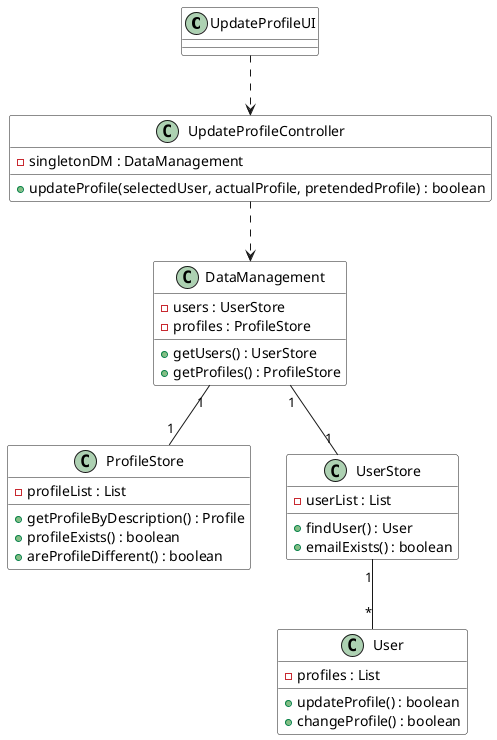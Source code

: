 @startuml
class UpdateProfileUI #FFFFFF
class UpdateProfileController #FFFFFF {
	-singletonDM : DataManagement
	+updateProfile(selectedUser, actualProfile, pretendedProfile) : boolean
}

class DataManagement #FFFFFF {
	-users : UserStore
	-profiles : ProfileStore
	+getUsers() : UserStore
	+getProfiles() : ProfileStore
}

class ProfileStore #FFFFFF {
	-profileList : List
	+getProfileByDescription() : Profile
	+profileExists() : boolean
	+areProfileDifferent() : boolean
}

class UserStore #FFFFFF {
	-userList : List
	+findUser() : User
	+emailExists() : boolean
}

class User #FFFFFF {
	-profiles : List
	+updateProfile() : boolean
	+changeProfile() : boolean
}


UserStore "1" -- "*" User
DataManagement "1" -- "1" ProfileStore
DataManagement "1" -- "1" UserStore
UpdateProfileController ..> DataManagement
UpdateProfileUI ..> UpdateProfileController
@enduml